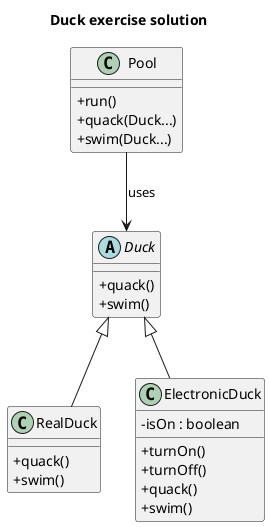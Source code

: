 @startuml
title Duck exercise solution
skinparam classAttributeIconSize 0

abstract class Duck {
    +quack()
    +swim()
}

class RealDuck extends Duck {
    +quack()
    +swim()
}

class ElectronicDuck extends Duck {
    -isOn : boolean
    +turnOn()
    +turnOff()
    +quack()
    +swim()
}

class Pool {
    +run()
    +quack(Duck...)
    +swim(Duck...)
}


Pool --> Duck : uses

@enduml
